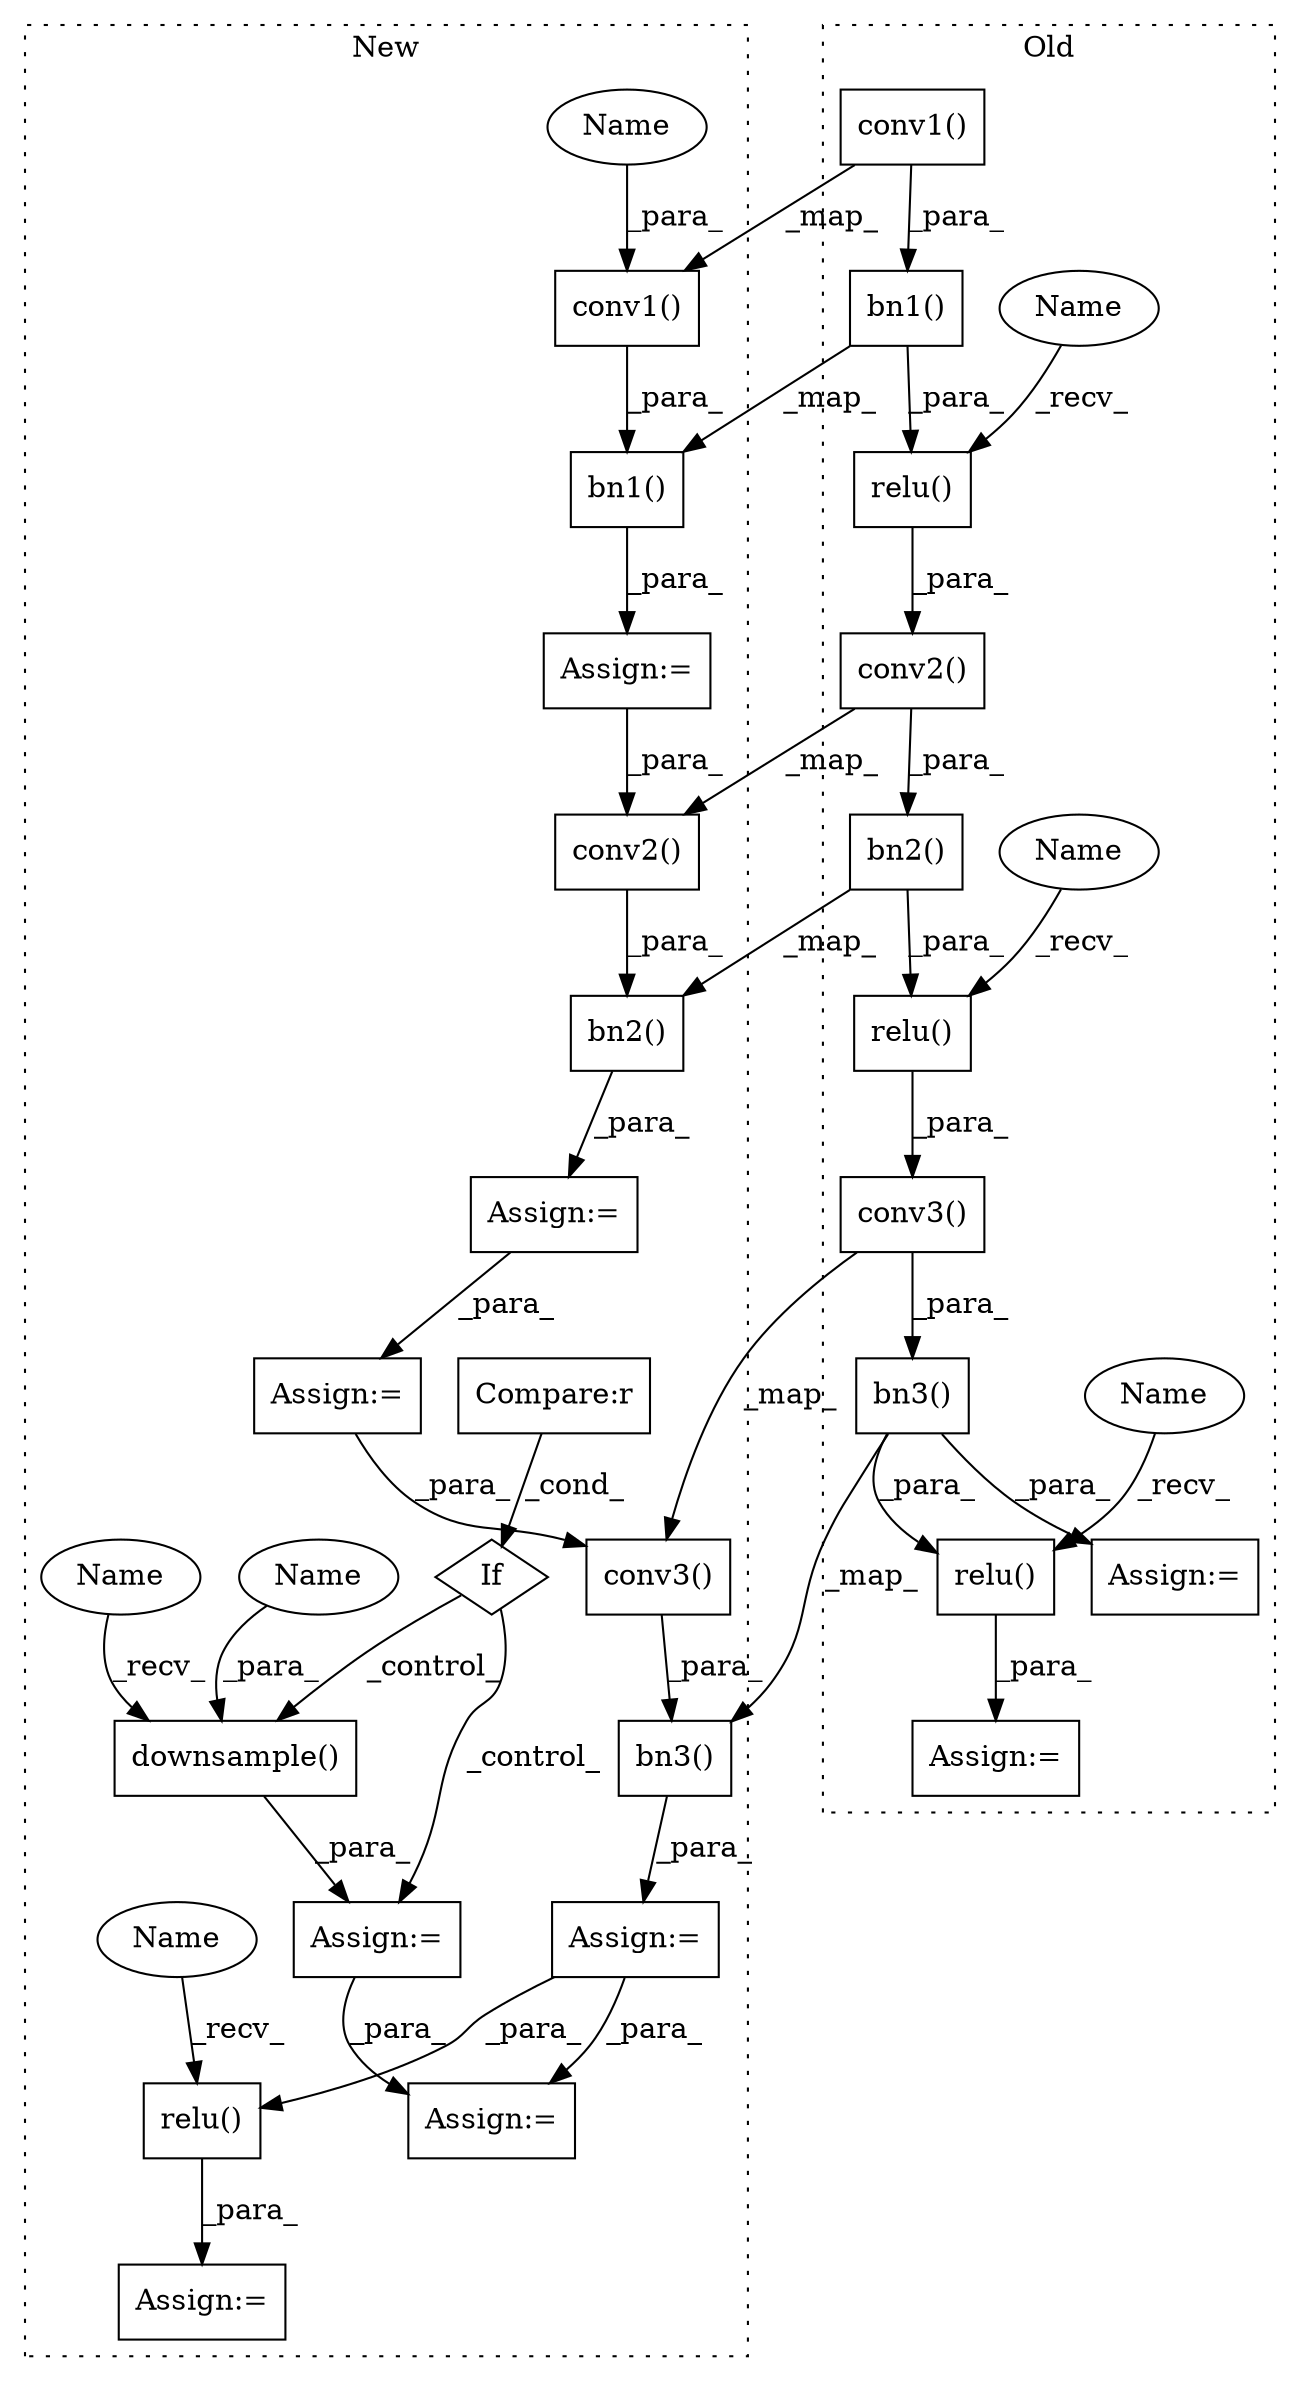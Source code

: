 digraph G {
subgraph cluster0 {
1 [label="conv3()" a="75" s="2142,2156" l="11,1" shape="box"];
3 [label="conv1()" a="75" s="2055,2067" l="11,1" shape="box"];
5 [label="conv2()" a="75" s="2101,2115" l="11,1" shape="box"];
7 [label="relu()" a="75" s="2205,2215" l="7,1" shape="box"];
9 [label="Assign:=" a="68" s="2202" l="3" shape="box"];
11 [label="bn1()" a="75" s="2046,2068" l="9,1" shape="box"];
12 [label="relu()" a="75" s="2085,2117" l="7,1" shape="box"];
13 [label="bn2()" a="75" s="2092,2116" l="9,1" shape="box"];
17 [label="bn3()" a="75" s="2133,2157" l="9,1" shape="box"];
19 [label="Assign:=" a="68" s="2170" l="4" shape="box"];
24 [label="relu()" a="75" s="2039,2069" l="7,1" shape="box"];
33 [label="Name" a="87" s="2205" l="1" shape="ellipse"];
34 [label="Name" a="87" s="2039" l="1" shape="ellipse"];
35 [label="Name" a="87" s="2085" l="1" shape="ellipse"];
label = "Old";
style="dotted";
}
subgraph cluster1 {
2 [label="conv3()" a="75" s="4818,4832" l="11,1" shape="box"];
4 [label="conv1()" a="75" s="4644,4656" l="11,1" shape="box"];
6 [label="conv2()" a="75" s="4730,4744" l="11,1" shape="box"];
8 [label="relu()" a="75" s="4984,4997" l="10,1" shape="box"];
10 [label="bn1()" a="75" s="4672,4684" l="9,1" shape="box"];
14 [label="bn2()" a="75" s="4760,4772" l="9,1" shape="box"];
15 [label="Assign:=" a="68" s="4981" l="3" shape="box"];
16 [label="Assign:=" a="68" s="4957" l="4" shape="box"];
18 [label="bn3()" a="75" s="4848,4860" l="9,1" shape="box"];
20 [label="Assign:=" a="68" s="4923" l="3" shape="box"];
21 [label="If" a="96" s="4871,4901" l="3,14" shape="diamond"];
22 [label="Compare:r" a="40" s="4874" l="27" shape="box"];
23 [label="downsample()" a="75" s="4926,4943" l="16,1" shape="box"];
25 [label="Assign:=" a="68" s="4785" l="3" shape="box"];
26 [label="Assign:=" a="68" s="4669" l="3" shape="box"];
27 [label="Assign:=" a="68" s="4845" l="3" shape="box"];
28 [label="Assign:=" a="68" s="4757" l="3" shape="box"];
29 [label="Name" a="87" s="4655" l="1" shape="ellipse"];
30 [label="Name" a="87" s="4942" l="1" shape="ellipse"];
31 [label="Name" a="87" s="4926" l="4" shape="ellipse"];
32 [label="Name" a="87" s="4984" l="4" shape="ellipse"];
label = "New";
style="dotted";
}
1 -> 2 [label="_map_"];
1 -> 17 [label="_para_"];
2 -> 18 [label="_para_"];
3 -> 4 [label="_map_"];
3 -> 11 [label="_para_"];
4 -> 10 [label="_para_"];
5 -> 6 [label="_map_"];
5 -> 13 [label="_para_"];
6 -> 14 [label="_para_"];
7 -> 9 [label="_para_"];
8 -> 15 [label="_para_"];
10 -> 26 [label="_para_"];
11 -> 24 [label="_para_"];
11 -> 10 [label="_map_"];
12 -> 1 [label="_para_"];
13 -> 14 [label="_map_"];
13 -> 12 [label="_para_"];
14 -> 28 [label="_para_"];
17 -> 19 [label="_para_"];
17 -> 18 [label="_map_"];
17 -> 7 [label="_para_"];
18 -> 27 [label="_para_"];
20 -> 16 [label="_para_"];
21 -> 20 [label="_control_"];
21 -> 23 [label="_control_"];
22 -> 21 [label="_cond_"];
23 -> 20 [label="_para_"];
24 -> 5 [label="_para_"];
25 -> 2 [label="_para_"];
26 -> 6 [label="_para_"];
27 -> 16 [label="_para_"];
27 -> 8 [label="_para_"];
28 -> 25 [label="_para_"];
29 -> 4 [label="_para_"];
30 -> 23 [label="_para_"];
31 -> 23 [label="_recv_"];
32 -> 8 [label="_recv_"];
33 -> 7 [label="_recv_"];
34 -> 24 [label="_recv_"];
35 -> 12 [label="_recv_"];
}